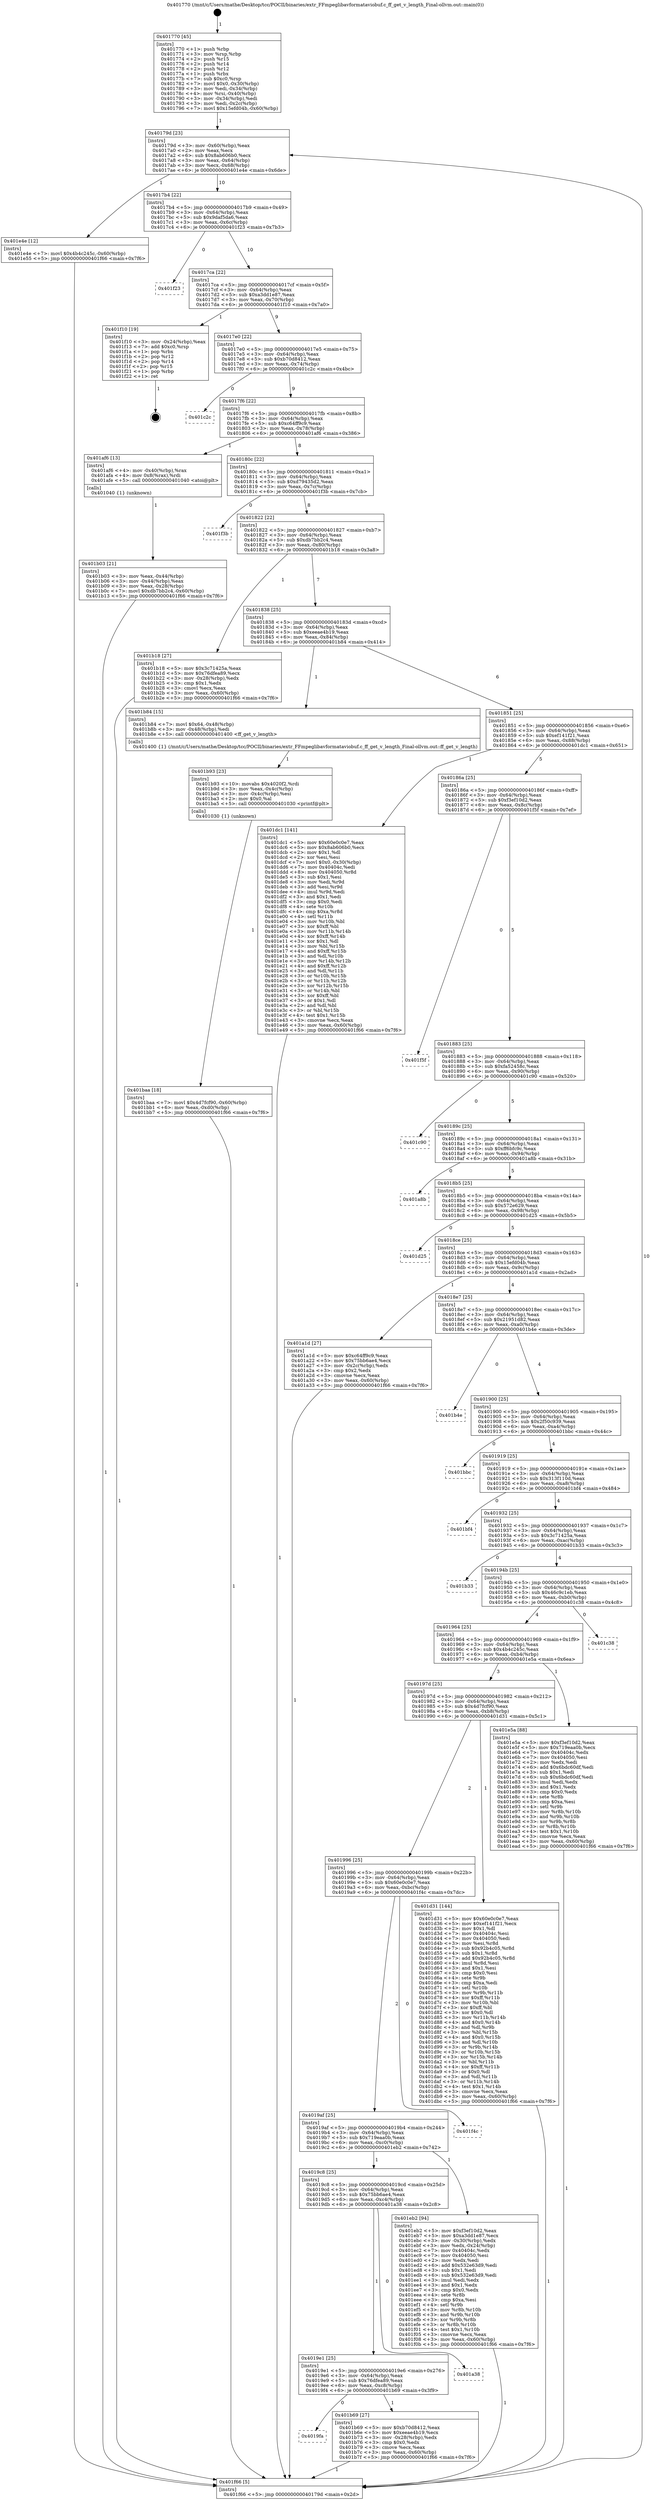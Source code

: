 digraph "0x401770" {
  label = "0x401770 (/mnt/c/Users/mathe/Desktop/tcc/POCII/binaries/extr_FFmpeglibavformataviobuf.c_ff_get_v_length_Final-ollvm.out::main(0))"
  labelloc = "t"
  node[shape=record]

  Entry [label="",width=0.3,height=0.3,shape=circle,fillcolor=black,style=filled]
  "0x40179d" [label="{
     0x40179d [23]\l
     | [instrs]\l
     &nbsp;&nbsp;0x40179d \<+3\>: mov -0x60(%rbp),%eax\l
     &nbsp;&nbsp;0x4017a0 \<+2\>: mov %eax,%ecx\l
     &nbsp;&nbsp;0x4017a2 \<+6\>: sub $0x8ab606b0,%ecx\l
     &nbsp;&nbsp;0x4017a8 \<+3\>: mov %eax,-0x64(%rbp)\l
     &nbsp;&nbsp;0x4017ab \<+3\>: mov %ecx,-0x68(%rbp)\l
     &nbsp;&nbsp;0x4017ae \<+6\>: je 0000000000401e4e \<main+0x6de\>\l
  }"]
  "0x401e4e" [label="{
     0x401e4e [12]\l
     | [instrs]\l
     &nbsp;&nbsp;0x401e4e \<+7\>: movl $0x4b4c245c,-0x60(%rbp)\l
     &nbsp;&nbsp;0x401e55 \<+5\>: jmp 0000000000401f66 \<main+0x7f6\>\l
  }"]
  "0x4017b4" [label="{
     0x4017b4 [22]\l
     | [instrs]\l
     &nbsp;&nbsp;0x4017b4 \<+5\>: jmp 00000000004017b9 \<main+0x49\>\l
     &nbsp;&nbsp;0x4017b9 \<+3\>: mov -0x64(%rbp),%eax\l
     &nbsp;&nbsp;0x4017bc \<+5\>: sub $0x9daf5da6,%eax\l
     &nbsp;&nbsp;0x4017c1 \<+3\>: mov %eax,-0x6c(%rbp)\l
     &nbsp;&nbsp;0x4017c4 \<+6\>: je 0000000000401f23 \<main+0x7b3\>\l
  }"]
  Exit [label="",width=0.3,height=0.3,shape=circle,fillcolor=black,style=filled,peripheries=2]
  "0x401f23" [label="{
     0x401f23\l
  }", style=dashed]
  "0x4017ca" [label="{
     0x4017ca [22]\l
     | [instrs]\l
     &nbsp;&nbsp;0x4017ca \<+5\>: jmp 00000000004017cf \<main+0x5f\>\l
     &nbsp;&nbsp;0x4017cf \<+3\>: mov -0x64(%rbp),%eax\l
     &nbsp;&nbsp;0x4017d2 \<+5\>: sub $0xa3dd1e87,%eax\l
     &nbsp;&nbsp;0x4017d7 \<+3\>: mov %eax,-0x70(%rbp)\l
     &nbsp;&nbsp;0x4017da \<+6\>: je 0000000000401f10 \<main+0x7a0\>\l
  }"]
  "0x401baa" [label="{
     0x401baa [18]\l
     | [instrs]\l
     &nbsp;&nbsp;0x401baa \<+7\>: movl $0x4d7fcf90,-0x60(%rbp)\l
     &nbsp;&nbsp;0x401bb1 \<+6\>: mov %eax,-0xd0(%rbp)\l
     &nbsp;&nbsp;0x401bb7 \<+5\>: jmp 0000000000401f66 \<main+0x7f6\>\l
  }"]
  "0x401f10" [label="{
     0x401f10 [19]\l
     | [instrs]\l
     &nbsp;&nbsp;0x401f10 \<+3\>: mov -0x24(%rbp),%eax\l
     &nbsp;&nbsp;0x401f13 \<+7\>: add $0xc0,%rsp\l
     &nbsp;&nbsp;0x401f1a \<+1\>: pop %rbx\l
     &nbsp;&nbsp;0x401f1b \<+2\>: pop %r12\l
     &nbsp;&nbsp;0x401f1d \<+2\>: pop %r14\l
     &nbsp;&nbsp;0x401f1f \<+2\>: pop %r15\l
     &nbsp;&nbsp;0x401f21 \<+1\>: pop %rbp\l
     &nbsp;&nbsp;0x401f22 \<+1\>: ret\l
  }"]
  "0x4017e0" [label="{
     0x4017e0 [22]\l
     | [instrs]\l
     &nbsp;&nbsp;0x4017e0 \<+5\>: jmp 00000000004017e5 \<main+0x75\>\l
     &nbsp;&nbsp;0x4017e5 \<+3\>: mov -0x64(%rbp),%eax\l
     &nbsp;&nbsp;0x4017e8 \<+5\>: sub $0xb70d8412,%eax\l
     &nbsp;&nbsp;0x4017ed \<+3\>: mov %eax,-0x74(%rbp)\l
     &nbsp;&nbsp;0x4017f0 \<+6\>: je 0000000000401c2c \<main+0x4bc\>\l
  }"]
  "0x401b93" [label="{
     0x401b93 [23]\l
     | [instrs]\l
     &nbsp;&nbsp;0x401b93 \<+10\>: movabs $0x4020f2,%rdi\l
     &nbsp;&nbsp;0x401b9d \<+3\>: mov %eax,-0x4c(%rbp)\l
     &nbsp;&nbsp;0x401ba0 \<+3\>: mov -0x4c(%rbp),%esi\l
     &nbsp;&nbsp;0x401ba3 \<+2\>: mov $0x0,%al\l
     &nbsp;&nbsp;0x401ba5 \<+5\>: call 0000000000401030 \<printf@plt\>\l
     | [calls]\l
     &nbsp;&nbsp;0x401030 \{1\} (unknown)\l
  }"]
  "0x401c2c" [label="{
     0x401c2c\l
  }", style=dashed]
  "0x4017f6" [label="{
     0x4017f6 [22]\l
     | [instrs]\l
     &nbsp;&nbsp;0x4017f6 \<+5\>: jmp 00000000004017fb \<main+0x8b\>\l
     &nbsp;&nbsp;0x4017fb \<+3\>: mov -0x64(%rbp),%eax\l
     &nbsp;&nbsp;0x4017fe \<+5\>: sub $0xc64ff9c9,%eax\l
     &nbsp;&nbsp;0x401803 \<+3\>: mov %eax,-0x78(%rbp)\l
     &nbsp;&nbsp;0x401806 \<+6\>: je 0000000000401af6 \<main+0x386\>\l
  }"]
  "0x4019fa" [label="{
     0x4019fa\l
  }", style=dashed]
  "0x401af6" [label="{
     0x401af6 [13]\l
     | [instrs]\l
     &nbsp;&nbsp;0x401af6 \<+4\>: mov -0x40(%rbp),%rax\l
     &nbsp;&nbsp;0x401afa \<+4\>: mov 0x8(%rax),%rdi\l
     &nbsp;&nbsp;0x401afe \<+5\>: call 0000000000401040 \<atoi@plt\>\l
     | [calls]\l
     &nbsp;&nbsp;0x401040 \{1\} (unknown)\l
  }"]
  "0x40180c" [label="{
     0x40180c [22]\l
     | [instrs]\l
     &nbsp;&nbsp;0x40180c \<+5\>: jmp 0000000000401811 \<main+0xa1\>\l
     &nbsp;&nbsp;0x401811 \<+3\>: mov -0x64(%rbp),%eax\l
     &nbsp;&nbsp;0x401814 \<+5\>: sub $0xd79435d2,%eax\l
     &nbsp;&nbsp;0x401819 \<+3\>: mov %eax,-0x7c(%rbp)\l
     &nbsp;&nbsp;0x40181c \<+6\>: je 0000000000401f3b \<main+0x7cb\>\l
  }"]
  "0x401b69" [label="{
     0x401b69 [27]\l
     | [instrs]\l
     &nbsp;&nbsp;0x401b69 \<+5\>: mov $0xb70d8412,%eax\l
     &nbsp;&nbsp;0x401b6e \<+5\>: mov $0xeeae4b19,%ecx\l
     &nbsp;&nbsp;0x401b73 \<+3\>: mov -0x28(%rbp),%edx\l
     &nbsp;&nbsp;0x401b76 \<+3\>: cmp $0x0,%edx\l
     &nbsp;&nbsp;0x401b79 \<+3\>: cmove %ecx,%eax\l
     &nbsp;&nbsp;0x401b7c \<+3\>: mov %eax,-0x60(%rbp)\l
     &nbsp;&nbsp;0x401b7f \<+5\>: jmp 0000000000401f66 \<main+0x7f6\>\l
  }"]
  "0x401f3b" [label="{
     0x401f3b\l
  }", style=dashed]
  "0x401822" [label="{
     0x401822 [22]\l
     | [instrs]\l
     &nbsp;&nbsp;0x401822 \<+5\>: jmp 0000000000401827 \<main+0xb7\>\l
     &nbsp;&nbsp;0x401827 \<+3\>: mov -0x64(%rbp),%eax\l
     &nbsp;&nbsp;0x40182a \<+5\>: sub $0xdb7bb2c4,%eax\l
     &nbsp;&nbsp;0x40182f \<+3\>: mov %eax,-0x80(%rbp)\l
     &nbsp;&nbsp;0x401832 \<+6\>: je 0000000000401b18 \<main+0x3a8\>\l
  }"]
  "0x4019e1" [label="{
     0x4019e1 [25]\l
     | [instrs]\l
     &nbsp;&nbsp;0x4019e1 \<+5\>: jmp 00000000004019e6 \<main+0x276\>\l
     &nbsp;&nbsp;0x4019e6 \<+3\>: mov -0x64(%rbp),%eax\l
     &nbsp;&nbsp;0x4019e9 \<+5\>: sub $0x76dfea89,%eax\l
     &nbsp;&nbsp;0x4019ee \<+6\>: mov %eax,-0xc8(%rbp)\l
     &nbsp;&nbsp;0x4019f4 \<+6\>: je 0000000000401b69 \<main+0x3f9\>\l
  }"]
  "0x401b18" [label="{
     0x401b18 [27]\l
     | [instrs]\l
     &nbsp;&nbsp;0x401b18 \<+5\>: mov $0x3c71425a,%eax\l
     &nbsp;&nbsp;0x401b1d \<+5\>: mov $0x76dfea89,%ecx\l
     &nbsp;&nbsp;0x401b22 \<+3\>: mov -0x28(%rbp),%edx\l
     &nbsp;&nbsp;0x401b25 \<+3\>: cmp $0x1,%edx\l
     &nbsp;&nbsp;0x401b28 \<+3\>: cmovl %ecx,%eax\l
     &nbsp;&nbsp;0x401b2b \<+3\>: mov %eax,-0x60(%rbp)\l
     &nbsp;&nbsp;0x401b2e \<+5\>: jmp 0000000000401f66 \<main+0x7f6\>\l
  }"]
  "0x401838" [label="{
     0x401838 [25]\l
     | [instrs]\l
     &nbsp;&nbsp;0x401838 \<+5\>: jmp 000000000040183d \<main+0xcd\>\l
     &nbsp;&nbsp;0x40183d \<+3\>: mov -0x64(%rbp),%eax\l
     &nbsp;&nbsp;0x401840 \<+5\>: sub $0xeeae4b19,%eax\l
     &nbsp;&nbsp;0x401845 \<+6\>: mov %eax,-0x84(%rbp)\l
     &nbsp;&nbsp;0x40184b \<+6\>: je 0000000000401b84 \<main+0x414\>\l
  }"]
  "0x401a38" [label="{
     0x401a38\l
  }", style=dashed]
  "0x401b84" [label="{
     0x401b84 [15]\l
     | [instrs]\l
     &nbsp;&nbsp;0x401b84 \<+7\>: movl $0x64,-0x48(%rbp)\l
     &nbsp;&nbsp;0x401b8b \<+3\>: mov -0x48(%rbp),%edi\l
     &nbsp;&nbsp;0x401b8e \<+5\>: call 0000000000401400 \<ff_get_v_length\>\l
     | [calls]\l
     &nbsp;&nbsp;0x401400 \{1\} (/mnt/c/Users/mathe/Desktop/tcc/POCII/binaries/extr_FFmpeglibavformataviobuf.c_ff_get_v_length_Final-ollvm.out::ff_get_v_length)\l
  }"]
  "0x401851" [label="{
     0x401851 [25]\l
     | [instrs]\l
     &nbsp;&nbsp;0x401851 \<+5\>: jmp 0000000000401856 \<main+0xe6\>\l
     &nbsp;&nbsp;0x401856 \<+3\>: mov -0x64(%rbp),%eax\l
     &nbsp;&nbsp;0x401859 \<+5\>: sub $0xef141f21,%eax\l
     &nbsp;&nbsp;0x40185e \<+6\>: mov %eax,-0x88(%rbp)\l
     &nbsp;&nbsp;0x401864 \<+6\>: je 0000000000401dc1 \<main+0x651\>\l
  }"]
  "0x4019c8" [label="{
     0x4019c8 [25]\l
     | [instrs]\l
     &nbsp;&nbsp;0x4019c8 \<+5\>: jmp 00000000004019cd \<main+0x25d\>\l
     &nbsp;&nbsp;0x4019cd \<+3\>: mov -0x64(%rbp),%eax\l
     &nbsp;&nbsp;0x4019d0 \<+5\>: sub $0x75bb6ae4,%eax\l
     &nbsp;&nbsp;0x4019d5 \<+6\>: mov %eax,-0xc4(%rbp)\l
     &nbsp;&nbsp;0x4019db \<+6\>: je 0000000000401a38 \<main+0x2c8\>\l
  }"]
  "0x401dc1" [label="{
     0x401dc1 [141]\l
     | [instrs]\l
     &nbsp;&nbsp;0x401dc1 \<+5\>: mov $0x60e0c0e7,%eax\l
     &nbsp;&nbsp;0x401dc6 \<+5\>: mov $0x8ab606b0,%ecx\l
     &nbsp;&nbsp;0x401dcb \<+2\>: mov $0x1,%dl\l
     &nbsp;&nbsp;0x401dcd \<+2\>: xor %esi,%esi\l
     &nbsp;&nbsp;0x401dcf \<+7\>: movl $0x0,-0x30(%rbp)\l
     &nbsp;&nbsp;0x401dd6 \<+7\>: mov 0x40404c,%edi\l
     &nbsp;&nbsp;0x401ddd \<+8\>: mov 0x404050,%r8d\l
     &nbsp;&nbsp;0x401de5 \<+3\>: sub $0x1,%esi\l
     &nbsp;&nbsp;0x401de8 \<+3\>: mov %edi,%r9d\l
     &nbsp;&nbsp;0x401deb \<+3\>: add %esi,%r9d\l
     &nbsp;&nbsp;0x401dee \<+4\>: imul %r9d,%edi\l
     &nbsp;&nbsp;0x401df2 \<+3\>: and $0x1,%edi\l
     &nbsp;&nbsp;0x401df5 \<+3\>: cmp $0x0,%edi\l
     &nbsp;&nbsp;0x401df8 \<+4\>: sete %r10b\l
     &nbsp;&nbsp;0x401dfc \<+4\>: cmp $0xa,%r8d\l
     &nbsp;&nbsp;0x401e00 \<+4\>: setl %r11b\l
     &nbsp;&nbsp;0x401e04 \<+3\>: mov %r10b,%bl\l
     &nbsp;&nbsp;0x401e07 \<+3\>: xor $0xff,%bl\l
     &nbsp;&nbsp;0x401e0a \<+3\>: mov %r11b,%r14b\l
     &nbsp;&nbsp;0x401e0d \<+4\>: xor $0xff,%r14b\l
     &nbsp;&nbsp;0x401e11 \<+3\>: xor $0x1,%dl\l
     &nbsp;&nbsp;0x401e14 \<+3\>: mov %bl,%r15b\l
     &nbsp;&nbsp;0x401e17 \<+4\>: and $0xff,%r15b\l
     &nbsp;&nbsp;0x401e1b \<+3\>: and %dl,%r10b\l
     &nbsp;&nbsp;0x401e1e \<+3\>: mov %r14b,%r12b\l
     &nbsp;&nbsp;0x401e21 \<+4\>: and $0xff,%r12b\l
     &nbsp;&nbsp;0x401e25 \<+3\>: and %dl,%r11b\l
     &nbsp;&nbsp;0x401e28 \<+3\>: or %r10b,%r15b\l
     &nbsp;&nbsp;0x401e2b \<+3\>: or %r11b,%r12b\l
     &nbsp;&nbsp;0x401e2e \<+3\>: xor %r12b,%r15b\l
     &nbsp;&nbsp;0x401e31 \<+3\>: or %r14b,%bl\l
     &nbsp;&nbsp;0x401e34 \<+3\>: xor $0xff,%bl\l
     &nbsp;&nbsp;0x401e37 \<+3\>: or $0x1,%dl\l
     &nbsp;&nbsp;0x401e3a \<+2\>: and %dl,%bl\l
     &nbsp;&nbsp;0x401e3c \<+3\>: or %bl,%r15b\l
     &nbsp;&nbsp;0x401e3f \<+4\>: test $0x1,%r15b\l
     &nbsp;&nbsp;0x401e43 \<+3\>: cmovne %ecx,%eax\l
     &nbsp;&nbsp;0x401e46 \<+3\>: mov %eax,-0x60(%rbp)\l
     &nbsp;&nbsp;0x401e49 \<+5\>: jmp 0000000000401f66 \<main+0x7f6\>\l
  }"]
  "0x40186a" [label="{
     0x40186a [25]\l
     | [instrs]\l
     &nbsp;&nbsp;0x40186a \<+5\>: jmp 000000000040186f \<main+0xff\>\l
     &nbsp;&nbsp;0x40186f \<+3\>: mov -0x64(%rbp),%eax\l
     &nbsp;&nbsp;0x401872 \<+5\>: sub $0xf3ef10d2,%eax\l
     &nbsp;&nbsp;0x401877 \<+6\>: mov %eax,-0x8c(%rbp)\l
     &nbsp;&nbsp;0x40187d \<+6\>: je 0000000000401f5f \<main+0x7ef\>\l
  }"]
  "0x401eb2" [label="{
     0x401eb2 [94]\l
     | [instrs]\l
     &nbsp;&nbsp;0x401eb2 \<+5\>: mov $0xf3ef10d2,%eax\l
     &nbsp;&nbsp;0x401eb7 \<+5\>: mov $0xa3dd1e87,%ecx\l
     &nbsp;&nbsp;0x401ebc \<+3\>: mov -0x30(%rbp),%edx\l
     &nbsp;&nbsp;0x401ebf \<+3\>: mov %edx,-0x24(%rbp)\l
     &nbsp;&nbsp;0x401ec2 \<+7\>: mov 0x40404c,%edx\l
     &nbsp;&nbsp;0x401ec9 \<+7\>: mov 0x404050,%esi\l
     &nbsp;&nbsp;0x401ed0 \<+2\>: mov %edx,%edi\l
     &nbsp;&nbsp;0x401ed2 \<+6\>: add $0x532e63d9,%edi\l
     &nbsp;&nbsp;0x401ed8 \<+3\>: sub $0x1,%edi\l
     &nbsp;&nbsp;0x401edb \<+6\>: sub $0x532e63d9,%edi\l
     &nbsp;&nbsp;0x401ee1 \<+3\>: imul %edi,%edx\l
     &nbsp;&nbsp;0x401ee4 \<+3\>: and $0x1,%edx\l
     &nbsp;&nbsp;0x401ee7 \<+3\>: cmp $0x0,%edx\l
     &nbsp;&nbsp;0x401eea \<+4\>: sete %r8b\l
     &nbsp;&nbsp;0x401eee \<+3\>: cmp $0xa,%esi\l
     &nbsp;&nbsp;0x401ef1 \<+4\>: setl %r9b\l
     &nbsp;&nbsp;0x401ef5 \<+3\>: mov %r8b,%r10b\l
     &nbsp;&nbsp;0x401ef8 \<+3\>: and %r9b,%r10b\l
     &nbsp;&nbsp;0x401efb \<+3\>: xor %r9b,%r8b\l
     &nbsp;&nbsp;0x401efe \<+3\>: or %r8b,%r10b\l
     &nbsp;&nbsp;0x401f01 \<+4\>: test $0x1,%r10b\l
     &nbsp;&nbsp;0x401f05 \<+3\>: cmovne %ecx,%eax\l
     &nbsp;&nbsp;0x401f08 \<+3\>: mov %eax,-0x60(%rbp)\l
     &nbsp;&nbsp;0x401f0b \<+5\>: jmp 0000000000401f66 \<main+0x7f6\>\l
  }"]
  "0x401f5f" [label="{
     0x401f5f\l
  }", style=dashed]
  "0x401883" [label="{
     0x401883 [25]\l
     | [instrs]\l
     &nbsp;&nbsp;0x401883 \<+5\>: jmp 0000000000401888 \<main+0x118\>\l
     &nbsp;&nbsp;0x401888 \<+3\>: mov -0x64(%rbp),%eax\l
     &nbsp;&nbsp;0x40188b \<+5\>: sub $0xfa52458c,%eax\l
     &nbsp;&nbsp;0x401890 \<+6\>: mov %eax,-0x90(%rbp)\l
     &nbsp;&nbsp;0x401896 \<+6\>: je 0000000000401c90 \<main+0x520\>\l
  }"]
  "0x4019af" [label="{
     0x4019af [25]\l
     | [instrs]\l
     &nbsp;&nbsp;0x4019af \<+5\>: jmp 00000000004019b4 \<main+0x244\>\l
     &nbsp;&nbsp;0x4019b4 \<+3\>: mov -0x64(%rbp),%eax\l
     &nbsp;&nbsp;0x4019b7 \<+5\>: sub $0x719eaa0b,%eax\l
     &nbsp;&nbsp;0x4019bc \<+6\>: mov %eax,-0xc0(%rbp)\l
     &nbsp;&nbsp;0x4019c2 \<+6\>: je 0000000000401eb2 \<main+0x742\>\l
  }"]
  "0x401c90" [label="{
     0x401c90\l
  }", style=dashed]
  "0x40189c" [label="{
     0x40189c [25]\l
     | [instrs]\l
     &nbsp;&nbsp;0x40189c \<+5\>: jmp 00000000004018a1 \<main+0x131\>\l
     &nbsp;&nbsp;0x4018a1 \<+3\>: mov -0x64(%rbp),%eax\l
     &nbsp;&nbsp;0x4018a4 \<+5\>: sub $0xff6bfc9c,%eax\l
     &nbsp;&nbsp;0x4018a9 \<+6\>: mov %eax,-0x94(%rbp)\l
     &nbsp;&nbsp;0x4018af \<+6\>: je 0000000000401a8b \<main+0x31b\>\l
  }"]
  "0x401f4c" [label="{
     0x401f4c\l
  }", style=dashed]
  "0x401a8b" [label="{
     0x401a8b\l
  }", style=dashed]
  "0x4018b5" [label="{
     0x4018b5 [25]\l
     | [instrs]\l
     &nbsp;&nbsp;0x4018b5 \<+5\>: jmp 00000000004018ba \<main+0x14a\>\l
     &nbsp;&nbsp;0x4018ba \<+3\>: mov -0x64(%rbp),%eax\l
     &nbsp;&nbsp;0x4018bd \<+5\>: sub $0x572e629,%eax\l
     &nbsp;&nbsp;0x4018c2 \<+6\>: mov %eax,-0x98(%rbp)\l
     &nbsp;&nbsp;0x4018c8 \<+6\>: je 0000000000401d25 \<main+0x5b5\>\l
  }"]
  "0x401996" [label="{
     0x401996 [25]\l
     | [instrs]\l
     &nbsp;&nbsp;0x401996 \<+5\>: jmp 000000000040199b \<main+0x22b\>\l
     &nbsp;&nbsp;0x40199b \<+3\>: mov -0x64(%rbp),%eax\l
     &nbsp;&nbsp;0x40199e \<+5\>: sub $0x60e0c0e7,%eax\l
     &nbsp;&nbsp;0x4019a3 \<+6\>: mov %eax,-0xbc(%rbp)\l
     &nbsp;&nbsp;0x4019a9 \<+6\>: je 0000000000401f4c \<main+0x7dc\>\l
  }"]
  "0x401d25" [label="{
     0x401d25\l
  }", style=dashed]
  "0x4018ce" [label="{
     0x4018ce [25]\l
     | [instrs]\l
     &nbsp;&nbsp;0x4018ce \<+5\>: jmp 00000000004018d3 \<main+0x163\>\l
     &nbsp;&nbsp;0x4018d3 \<+3\>: mov -0x64(%rbp),%eax\l
     &nbsp;&nbsp;0x4018d6 \<+5\>: sub $0x15efd04b,%eax\l
     &nbsp;&nbsp;0x4018db \<+6\>: mov %eax,-0x9c(%rbp)\l
     &nbsp;&nbsp;0x4018e1 \<+6\>: je 0000000000401a1d \<main+0x2ad\>\l
  }"]
  "0x401d31" [label="{
     0x401d31 [144]\l
     | [instrs]\l
     &nbsp;&nbsp;0x401d31 \<+5\>: mov $0x60e0c0e7,%eax\l
     &nbsp;&nbsp;0x401d36 \<+5\>: mov $0xef141f21,%ecx\l
     &nbsp;&nbsp;0x401d3b \<+2\>: mov $0x1,%dl\l
     &nbsp;&nbsp;0x401d3d \<+7\>: mov 0x40404c,%esi\l
     &nbsp;&nbsp;0x401d44 \<+7\>: mov 0x404050,%edi\l
     &nbsp;&nbsp;0x401d4b \<+3\>: mov %esi,%r8d\l
     &nbsp;&nbsp;0x401d4e \<+7\>: sub $0x92b4c05,%r8d\l
     &nbsp;&nbsp;0x401d55 \<+4\>: sub $0x1,%r8d\l
     &nbsp;&nbsp;0x401d59 \<+7\>: add $0x92b4c05,%r8d\l
     &nbsp;&nbsp;0x401d60 \<+4\>: imul %r8d,%esi\l
     &nbsp;&nbsp;0x401d64 \<+3\>: and $0x1,%esi\l
     &nbsp;&nbsp;0x401d67 \<+3\>: cmp $0x0,%esi\l
     &nbsp;&nbsp;0x401d6a \<+4\>: sete %r9b\l
     &nbsp;&nbsp;0x401d6e \<+3\>: cmp $0xa,%edi\l
     &nbsp;&nbsp;0x401d71 \<+4\>: setl %r10b\l
     &nbsp;&nbsp;0x401d75 \<+3\>: mov %r9b,%r11b\l
     &nbsp;&nbsp;0x401d78 \<+4\>: xor $0xff,%r11b\l
     &nbsp;&nbsp;0x401d7c \<+3\>: mov %r10b,%bl\l
     &nbsp;&nbsp;0x401d7f \<+3\>: xor $0xff,%bl\l
     &nbsp;&nbsp;0x401d82 \<+3\>: xor $0x0,%dl\l
     &nbsp;&nbsp;0x401d85 \<+3\>: mov %r11b,%r14b\l
     &nbsp;&nbsp;0x401d88 \<+4\>: and $0x0,%r14b\l
     &nbsp;&nbsp;0x401d8c \<+3\>: and %dl,%r9b\l
     &nbsp;&nbsp;0x401d8f \<+3\>: mov %bl,%r15b\l
     &nbsp;&nbsp;0x401d92 \<+4\>: and $0x0,%r15b\l
     &nbsp;&nbsp;0x401d96 \<+3\>: and %dl,%r10b\l
     &nbsp;&nbsp;0x401d99 \<+3\>: or %r9b,%r14b\l
     &nbsp;&nbsp;0x401d9c \<+3\>: or %r10b,%r15b\l
     &nbsp;&nbsp;0x401d9f \<+3\>: xor %r15b,%r14b\l
     &nbsp;&nbsp;0x401da2 \<+3\>: or %bl,%r11b\l
     &nbsp;&nbsp;0x401da5 \<+4\>: xor $0xff,%r11b\l
     &nbsp;&nbsp;0x401da9 \<+3\>: or $0x0,%dl\l
     &nbsp;&nbsp;0x401dac \<+3\>: and %dl,%r11b\l
     &nbsp;&nbsp;0x401daf \<+3\>: or %r11b,%r14b\l
     &nbsp;&nbsp;0x401db2 \<+4\>: test $0x1,%r14b\l
     &nbsp;&nbsp;0x401db6 \<+3\>: cmovne %ecx,%eax\l
     &nbsp;&nbsp;0x401db9 \<+3\>: mov %eax,-0x60(%rbp)\l
     &nbsp;&nbsp;0x401dbc \<+5\>: jmp 0000000000401f66 \<main+0x7f6\>\l
  }"]
  "0x401a1d" [label="{
     0x401a1d [27]\l
     | [instrs]\l
     &nbsp;&nbsp;0x401a1d \<+5\>: mov $0xc64ff9c9,%eax\l
     &nbsp;&nbsp;0x401a22 \<+5\>: mov $0x75bb6ae4,%ecx\l
     &nbsp;&nbsp;0x401a27 \<+3\>: mov -0x2c(%rbp),%edx\l
     &nbsp;&nbsp;0x401a2a \<+3\>: cmp $0x2,%edx\l
     &nbsp;&nbsp;0x401a2d \<+3\>: cmovne %ecx,%eax\l
     &nbsp;&nbsp;0x401a30 \<+3\>: mov %eax,-0x60(%rbp)\l
     &nbsp;&nbsp;0x401a33 \<+5\>: jmp 0000000000401f66 \<main+0x7f6\>\l
  }"]
  "0x4018e7" [label="{
     0x4018e7 [25]\l
     | [instrs]\l
     &nbsp;&nbsp;0x4018e7 \<+5\>: jmp 00000000004018ec \<main+0x17c\>\l
     &nbsp;&nbsp;0x4018ec \<+3\>: mov -0x64(%rbp),%eax\l
     &nbsp;&nbsp;0x4018ef \<+5\>: sub $0x21951d82,%eax\l
     &nbsp;&nbsp;0x4018f4 \<+6\>: mov %eax,-0xa0(%rbp)\l
     &nbsp;&nbsp;0x4018fa \<+6\>: je 0000000000401b4e \<main+0x3de\>\l
  }"]
  "0x401f66" [label="{
     0x401f66 [5]\l
     | [instrs]\l
     &nbsp;&nbsp;0x401f66 \<+5\>: jmp 000000000040179d \<main+0x2d\>\l
  }"]
  "0x401770" [label="{
     0x401770 [45]\l
     | [instrs]\l
     &nbsp;&nbsp;0x401770 \<+1\>: push %rbp\l
     &nbsp;&nbsp;0x401771 \<+3\>: mov %rsp,%rbp\l
     &nbsp;&nbsp;0x401774 \<+2\>: push %r15\l
     &nbsp;&nbsp;0x401776 \<+2\>: push %r14\l
     &nbsp;&nbsp;0x401778 \<+2\>: push %r12\l
     &nbsp;&nbsp;0x40177a \<+1\>: push %rbx\l
     &nbsp;&nbsp;0x40177b \<+7\>: sub $0xc0,%rsp\l
     &nbsp;&nbsp;0x401782 \<+7\>: movl $0x0,-0x30(%rbp)\l
     &nbsp;&nbsp;0x401789 \<+3\>: mov %edi,-0x34(%rbp)\l
     &nbsp;&nbsp;0x40178c \<+4\>: mov %rsi,-0x40(%rbp)\l
     &nbsp;&nbsp;0x401790 \<+3\>: mov -0x34(%rbp),%edi\l
     &nbsp;&nbsp;0x401793 \<+3\>: mov %edi,-0x2c(%rbp)\l
     &nbsp;&nbsp;0x401796 \<+7\>: movl $0x15efd04b,-0x60(%rbp)\l
  }"]
  "0x401b03" [label="{
     0x401b03 [21]\l
     | [instrs]\l
     &nbsp;&nbsp;0x401b03 \<+3\>: mov %eax,-0x44(%rbp)\l
     &nbsp;&nbsp;0x401b06 \<+3\>: mov -0x44(%rbp),%eax\l
     &nbsp;&nbsp;0x401b09 \<+3\>: mov %eax,-0x28(%rbp)\l
     &nbsp;&nbsp;0x401b0c \<+7\>: movl $0xdb7bb2c4,-0x60(%rbp)\l
     &nbsp;&nbsp;0x401b13 \<+5\>: jmp 0000000000401f66 \<main+0x7f6\>\l
  }"]
  "0x40197d" [label="{
     0x40197d [25]\l
     | [instrs]\l
     &nbsp;&nbsp;0x40197d \<+5\>: jmp 0000000000401982 \<main+0x212\>\l
     &nbsp;&nbsp;0x401982 \<+3\>: mov -0x64(%rbp),%eax\l
     &nbsp;&nbsp;0x401985 \<+5\>: sub $0x4d7fcf90,%eax\l
     &nbsp;&nbsp;0x40198a \<+6\>: mov %eax,-0xb8(%rbp)\l
     &nbsp;&nbsp;0x401990 \<+6\>: je 0000000000401d31 \<main+0x5c1\>\l
  }"]
  "0x401b4e" [label="{
     0x401b4e\l
  }", style=dashed]
  "0x401900" [label="{
     0x401900 [25]\l
     | [instrs]\l
     &nbsp;&nbsp;0x401900 \<+5\>: jmp 0000000000401905 \<main+0x195\>\l
     &nbsp;&nbsp;0x401905 \<+3\>: mov -0x64(%rbp),%eax\l
     &nbsp;&nbsp;0x401908 \<+5\>: sub $0x2f50c939,%eax\l
     &nbsp;&nbsp;0x40190d \<+6\>: mov %eax,-0xa4(%rbp)\l
     &nbsp;&nbsp;0x401913 \<+6\>: je 0000000000401bbc \<main+0x44c\>\l
  }"]
  "0x401e5a" [label="{
     0x401e5a [88]\l
     | [instrs]\l
     &nbsp;&nbsp;0x401e5a \<+5\>: mov $0xf3ef10d2,%eax\l
     &nbsp;&nbsp;0x401e5f \<+5\>: mov $0x719eaa0b,%ecx\l
     &nbsp;&nbsp;0x401e64 \<+7\>: mov 0x40404c,%edx\l
     &nbsp;&nbsp;0x401e6b \<+7\>: mov 0x404050,%esi\l
     &nbsp;&nbsp;0x401e72 \<+2\>: mov %edx,%edi\l
     &nbsp;&nbsp;0x401e74 \<+6\>: add $0x6bdc60df,%edi\l
     &nbsp;&nbsp;0x401e7a \<+3\>: sub $0x1,%edi\l
     &nbsp;&nbsp;0x401e7d \<+6\>: sub $0x6bdc60df,%edi\l
     &nbsp;&nbsp;0x401e83 \<+3\>: imul %edi,%edx\l
     &nbsp;&nbsp;0x401e86 \<+3\>: and $0x1,%edx\l
     &nbsp;&nbsp;0x401e89 \<+3\>: cmp $0x0,%edx\l
     &nbsp;&nbsp;0x401e8c \<+4\>: sete %r8b\l
     &nbsp;&nbsp;0x401e90 \<+3\>: cmp $0xa,%esi\l
     &nbsp;&nbsp;0x401e93 \<+4\>: setl %r9b\l
     &nbsp;&nbsp;0x401e97 \<+3\>: mov %r8b,%r10b\l
     &nbsp;&nbsp;0x401e9a \<+3\>: and %r9b,%r10b\l
     &nbsp;&nbsp;0x401e9d \<+3\>: xor %r9b,%r8b\l
     &nbsp;&nbsp;0x401ea0 \<+3\>: or %r8b,%r10b\l
     &nbsp;&nbsp;0x401ea3 \<+4\>: test $0x1,%r10b\l
     &nbsp;&nbsp;0x401ea7 \<+3\>: cmovne %ecx,%eax\l
     &nbsp;&nbsp;0x401eaa \<+3\>: mov %eax,-0x60(%rbp)\l
     &nbsp;&nbsp;0x401ead \<+5\>: jmp 0000000000401f66 \<main+0x7f6\>\l
  }"]
  "0x401bbc" [label="{
     0x401bbc\l
  }", style=dashed]
  "0x401919" [label="{
     0x401919 [25]\l
     | [instrs]\l
     &nbsp;&nbsp;0x401919 \<+5\>: jmp 000000000040191e \<main+0x1ae\>\l
     &nbsp;&nbsp;0x40191e \<+3\>: mov -0x64(%rbp),%eax\l
     &nbsp;&nbsp;0x401921 \<+5\>: sub $0x313f110d,%eax\l
     &nbsp;&nbsp;0x401926 \<+6\>: mov %eax,-0xa8(%rbp)\l
     &nbsp;&nbsp;0x40192c \<+6\>: je 0000000000401bf4 \<main+0x484\>\l
  }"]
  "0x401964" [label="{
     0x401964 [25]\l
     | [instrs]\l
     &nbsp;&nbsp;0x401964 \<+5\>: jmp 0000000000401969 \<main+0x1f9\>\l
     &nbsp;&nbsp;0x401969 \<+3\>: mov -0x64(%rbp),%eax\l
     &nbsp;&nbsp;0x40196c \<+5\>: sub $0x4b4c245c,%eax\l
     &nbsp;&nbsp;0x401971 \<+6\>: mov %eax,-0xb4(%rbp)\l
     &nbsp;&nbsp;0x401977 \<+6\>: je 0000000000401e5a \<main+0x6ea\>\l
  }"]
  "0x401bf4" [label="{
     0x401bf4\l
  }", style=dashed]
  "0x401932" [label="{
     0x401932 [25]\l
     | [instrs]\l
     &nbsp;&nbsp;0x401932 \<+5\>: jmp 0000000000401937 \<main+0x1c7\>\l
     &nbsp;&nbsp;0x401937 \<+3\>: mov -0x64(%rbp),%eax\l
     &nbsp;&nbsp;0x40193a \<+5\>: sub $0x3c71425a,%eax\l
     &nbsp;&nbsp;0x40193f \<+6\>: mov %eax,-0xac(%rbp)\l
     &nbsp;&nbsp;0x401945 \<+6\>: je 0000000000401b33 \<main+0x3c3\>\l
  }"]
  "0x401c38" [label="{
     0x401c38\l
  }", style=dashed]
  "0x401b33" [label="{
     0x401b33\l
  }", style=dashed]
  "0x40194b" [label="{
     0x40194b [25]\l
     | [instrs]\l
     &nbsp;&nbsp;0x40194b \<+5\>: jmp 0000000000401950 \<main+0x1e0\>\l
     &nbsp;&nbsp;0x401950 \<+3\>: mov -0x64(%rbp),%eax\l
     &nbsp;&nbsp;0x401953 \<+5\>: sub $0x46c9c1eb,%eax\l
     &nbsp;&nbsp;0x401958 \<+6\>: mov %eax,-0xb0(%rbp)\l
     &nbsp;&nbsp;0x40195e \<+6\>: je 0000000000401c38 \<main+0x4c8\>\l
  }"]
  Entry -> "0x401770" [label=" 1"]
  "0x40179d" -> "0x401e4e" [label=" 1"]
  "0x40179d" -> "0x4017b4" [label=" 10"]
  "0x401f10" -> Exit [label=" 1"]
  "0x4017b4" -> "0x401f23" [label=" 0"]
  "0x4017b4" -> "0x4017ca" [label=" 10"]
  "0x401eb2" -> "0x401f66" [label=" 1"]
  "0x4017ca" -> "0x401f10" [label=" 1"]
  "0x4017ca" -> "0x4017e0" [label=" 9"]
  "0x401e5a" -> "0x401f66" [label=" 1"]
  "0x4017e0" -> "0x401c2c" [label=" 0"]
  "0x4017e0" -> "0x4017f6" [label=" 9"]
  "0x401e4e" -> "0x401f66" [label=" 1"]
  "0x4017f6" -> "0x401af6" [label=" 1"]
  "0x4017f6" -> "0x40180c" [label=" 8"]
  "0x401dc1" -> "0x401f66" [label=" 1"]
  "0x40180c" -> "0x401f3b" [label=" 0"]
  "0x40180c" -> "0x401822" [label=" 8"]
  "0x401d31" -> "0x401f66" [label=" 1"]
  "0x401822" -> "0x401b18" [label=" 1"]
  "0x401822" -> "0x401838" [label=" 7"]
  "0x401b93" -> "0x401baa" [label=" 1"]
  "0x401838" -> "0x401b84" [label=" 1"]
  "0x401838" -> "0x401851" [label=" 6"]
  "0x401b84" -> "0x401b93" [label=" 1"]
  "0x401851" -> "0x401dc1" [label=" 1"]
  "0x401851" -> "0x40186a" [label=" 5"]
  "0x4019e1" -> "0x4019fa" [label=" 0"]
  "0x40186a" -> "0x401f5f" [label=" 0"]
  "0x40186a" -> "0x401883" [label=" 5"]
  "0x4019e1" -> "0x401b69" [label=" 1"]
  "0x401883" -> "0x401c90" [label=" 0"]
  "0x401883" -> "0x40189c" [label=" 5"]
  "0x4019c8" -> "0x4019e1" [label=" 1"]
  "0x40189c" -> "0x401a8b" [label=" 0"]
  "0x40189c" -> "0x4018b5" [label=" 5"]
  "0x4019c8" -> "0x401a38" [label=" 0"]
  "0x4018b5" -> "0x401d25" [label=" 0"]
  "0x4018b5" -> "0x4018ce" [label=" 5"]
  "0x4019af" -> "0x4019c8" [label=" 1"]
  "0x4018ce" -> "0x401a1d" [label=" 1"]
  "0x4018ce" -> "0x4018e7" [label=" 4"]
  "0x401a1d" -> "0x401f66" [label=" 1"]
  "0x401770" -> "0x40179d" [label=" 1"]
  "0x401f66" -> "0x40179d" [label=" 10"]
  "0x401af6" -> "0x401b03" [label=" 1"]
  "0x401b03" -> "0x401f66" [label=" 1"]
  "0x401b18" -> "0x401f66" [label=" 1"]
  "0x4019af" -> "0x401eb2" [label=" 1"]
  "0x4018e7" -> "0x401b4e" [label=" 0"]
  "0x4018e7" -> "0x401900" [label=" 4"]
  "0x401996" -> "0x4019af" [label=" 2"]
  "0x401900" -> "0x401bbc" [label=" 0"]
  "0x401900" -> "0x401919" [label=" 4"]
  "0x401996" -> "0x401f4c" [label=" 0"]
  "0x401919" -> "0x401bf4" [label=" 0"]
  "0x401919" -> "0x401932" [label=" 4"]
  "0x40197d" -> "0x401996" [label=" 2"]
  "0x401932" -> "0x401b33" [label=" 0"]
  "0x401932" -> "0x40194b" [label=" 4"]
  "0x40197d" -> "0x401d31" [label=" 1"]
  "0x40194b" -> "0x401c38" [label=" 0"]
  "0x40194b" -> "0x401964" [label=" 4"]
  "0x401b69" -> "0x401f66" [label=" 1"]
  "0x401964" -> "0x401e5a" [label=" 1"]
  "0x401964" -> "0x40197d" [label=" 3"]
  "0x401baa" -> "0x401f66" [label=" 1"]
}
